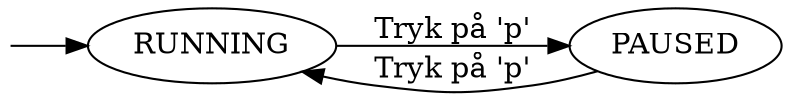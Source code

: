 digraph G {
  margin=0;
  rankdir=LR;
  "" [shape = none, width=0, height=0, margin=0]
  "" -> "RUNNING"
  "RUNNING" -> "PAUSED" [label="Tryk på 'p'"]
  "PAUSED" -> "RUNNING" [label="Tryk på 'p'"]
}
